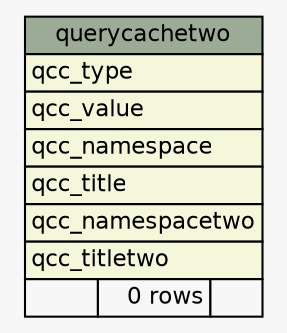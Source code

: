 // dot 2.38.0 on Linux 3.14.35-28.38.amzn1.x86_64
// SchemaSpy rev Unknown
digraph "querycachetwo" {
  graph [
    rankdir="RL"
    bgcolor="#f7f7f7"
    nodesep="0.18"
    ranksep="0.46"
    fontname="Helvetica"
    fontsize="11"
  ];
  node [
    fontname="Helvetica"
    fontsize="11"
    shape="plaintext"
  ];
  edge [
    arrowsize="0.8"
  ];
  "querycachetwo" [
    label=<
    <TABLE BORDER="0" CELLBORDER="1" CELLSPACING="0" BGCOLOR="#ffffff">
      <TR><TD COLSPAN="3" BGCOLOR="#9bab96" ALIGN="CENTER">querycachetwo</TD></TR>
      <TR><TD PORT="qcc_type" COLSPAN="3" BGCOLOR="#f4f7da" ALIGN="LEFT">qcc_type</TD></TR>
      <TR><TD PORT="qcc_value" COLSPAN="3" BGCOLOR="#f4f7da" ALIGN="LEFT">qcc_value</TD></TR>
      <TR><TD PORT="qcc_namespace" COLSPAN="3" BGCOLOR="#f4f7da" ALIGN="LEFT">qcc_namespace</TD></TR>
      <TR><TD PORT="qcc_title" COLSPAN="3" BGCOLOR="#f4f7da" ALIGN="LEFT">qcc_title</TD></TR>
      <TR><TD PORT="qcc_namespacetwo" COLSPAN="3" BGCOLOR="#f4f7da" ALIGN="LEFT">qcc_namespacetwo</TD></TR>
      <TR><TD PORT="qcc_titletwo" COLSPAN="3" BGCOLOR="#f4f7da" ALIGN="LEFT">qcc_titletwo</TD></TR>
      <TR><TD ALIGN="LEFT" BGCOLOR="#f7f7f7">  </TD><TD ALIGN="RIGHT" BGCOLOR="#f7f7f7">0 rows</TD><TD ALIGN="RIGHT" BGCOLOR="#f7f7f7">  </TD></TR>
    </TABLE>>
    URL="tables/querycachetwo.html"
    tooltip="querycachetwo"
  ];
}
